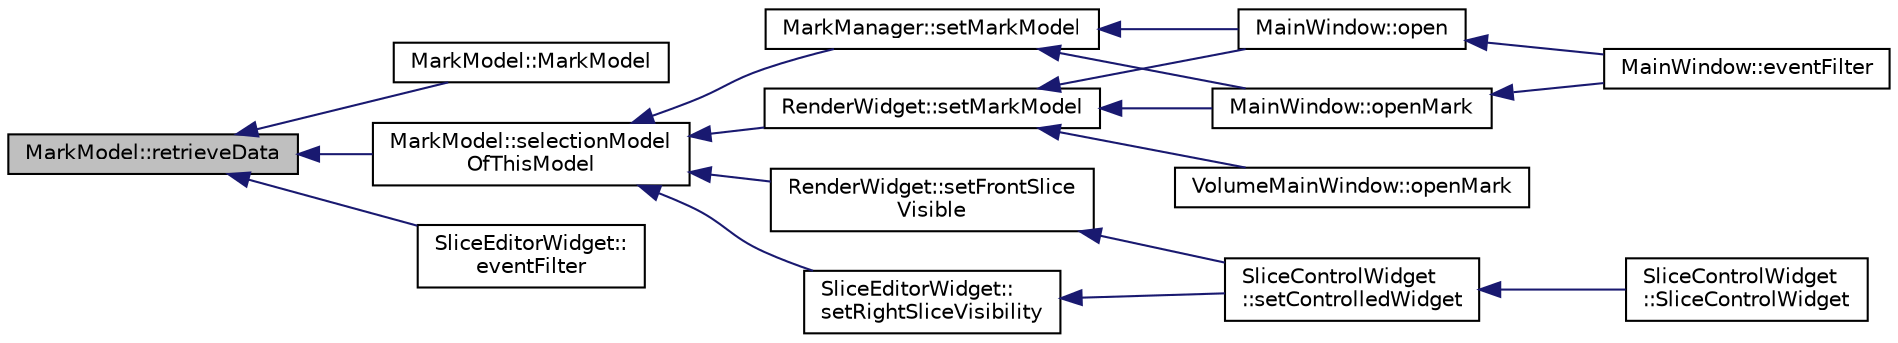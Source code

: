 digraph "MarkModel::retrieveData"
{
  edge [fontname="Helvetica",fontsize="10",labelfontname="Helvetica",labelfontsize="10"];
  node [fontname="Helvetica",fontsize="10",shape=record];
  rankdir="LR";
  Node258 [label="MarkModel::retrieveData",height=0.2,width=0.4,color="black", fillcolor="grey75", style="filled", fontcolor="black"];
  Node258 -> Node259 [dir="back",color="midnightblue",fontsize="10",style="solid",fontname="Helvetica"];
  Node259 [label="MarkModel::MarkModel",height=0.2,width=0.4,color="black", fillcolor="white", style="filled",URL="$class_mark_model.html#a41f493af223c4e686214ab685b46a65a",tooltip="Creates a mark model from a file. "];
  Node258 -> Node260 [dir="back",color="midnightblue",fontsize="10",style="solid",fontname="Helvetica"];
  Node260 [label="MarkModel::selectionModel\lOfThisModel",height=0.2,width=0.4,color="black", fillcolor="white", style="filled",URL="$class_mark_model.html#ad58bc2e692e3b5a0716e20145d135e50"];
  Node260 -> Node261 [dir="back",color="midnightblue",fontsize="10",style="solid",fontname="Helvetica"];
  Node261 [label="MarkManager::setMarkModel",height=0.2,width=0.4,color="black", fillcolor="white", style="filled",URL="$class_mark_manager.html#a1c5504fe103bdbd2402f1bf35081c04a",tooltip="Set new model model to the widget. "];
  Node261 -> Node262 [dir="back",color="midnightblue",fontsize="10",style="solid",fontname="Helvetica"];
  Node262 [label="MainWindow::open",height=0.2,width=0.4,color="black", fillcolor="white", style="filled",URL="$class_main_window.html#a1e8fb82ba2db0b722d9cd49fb05e4952"];
  Node262 -> Node263 [dir="back",color="midnightblue",fontsize="10",style="solid",fontname="Helvetica"];
  Node263 [label="MainWindow::eventFilter",height=0.2,width=0.4,color="black", fillcolor="white", style="filled",URL="$class_main_window.html#ade305265b2120df2489a5ebeb07ebbe1"];
  Node261 -> Node264 [dir="back",color="midnightblue",fontsize="10",style="solid",fontname="Helvetica"];
  Node264 [label="MainWindow::openMark",height=0.2,width=0.4,color="black", fillcolor="white", style="filled",URL="$class_main_window.html#a9cd18140979dd0f5d1312e9c66de19da"];
  Node264 -> Node263 [dir="back",color="midnightblue",fontsize="10",style="solid",fontname="Helvetica"];
  Node260 -> Node265 [dir="back",color="midnightblue",fontsize="10",style="solid",fontname="Helvetica"];
  Node265 [label="RenderWidget::setMarkModel",height=0.2,width=0.4,color="black", fillcolor="white", style="filled",URL="$class_render_widget.html#ae525129d1fd36fa90f7c6674f4b51d70",tooltip="Sets the slice model as the given model. "];
  Node265 -> Node262 [dir="back",color="midnightblue",fontsize="10",style="solid",fontname="Helvetica"];
  Node265 -> Node264 [dir="back",color="midnightblue",fontsize="10",style="solid",fontname="Helvetica"];
  Node265 -> Node266 [dir="back",color="midnightblue",fontsize="10",style="solid",fontname="Helvetica"];
  Node266 [label="VolumeMainWindow::openMark",height=0.2,width=0.4,color="black", fillcolor="white", style="filled",URL="$class_volume_main_window.html#a690eac05cd92c04cfd56e9a7f9fe19b5"];
  Node260 -> Node267 [dir="back",color="midnightblue",fontsize="10",style="solid",fontname="Helvetica"];
  Node267 [label="RenderWidget::setFrontSlice\lVisible",height=0.2,width=0.4,color="black", fillcolor="white", style="filled",URL="$class_render_widget.html#a54d5421db7ae7377116979c9189c9365",tooltip="This property holds the visibility of the front slice when renders data with slice type render..."];
  Node267 -> Node268 [dir="back",color="midnightblue",fontsize="10",style="solid",fontname="Helvetica"];
  Node268 [label="SliceControlWidget\l::setControlledWidget",height=0.2,width=0.4,color="black", fillcolor="white", style="filled",URL="$class_slice_control_widget.html#a22f1c1840e4e0bd6bb7daec1ffcdafc8",tooltip="Sets the controlled widget sliceWidge and volumeWidget to present. "];
  Node268 -> Node269 [dir="back",color="midnightblue",fontsize="10",style="solid",fontname="Helvetica"];
  Node269 [label="SliceControlWidget\l::SliceControlWidget",height=0.2,width=0.4,color="black", fillcolor="white", style="filled",URL="$class_slice_control_widget.html#a57f30c045f08dafbd807c80bd2d862b6",tooltip="Constructs a widget by the given sliceWidget and volumeWidget. "];
  Node260 -> Node270 [dir="back",color="midnightblue",fontsize="10",style="solid",fontname="Helvetica"];
  Node270 [label="SliceEditorWidget::\lsetRightSliceVisibility",height=0.2,width=0.4,color="black", fillcolor="white", style="filled",URL="$class_slice_editor_widget.html#ad994c2599b8cee4b75614e230b2214e6",tooltip="This is a convenience function to set right slice visibility. "];
  Node270 -> Node268 [dir="back",color="midnightblue",fontsize="10",style="solid",fontname="Helvetica"];
  Node258 -> Node271 [dir="back",color="midnightblue",fontsize="10",style="solid",fontname="Helvetica"];
  Node271 [label="SliceEditorWidget::\leventFilter",height=0.2,width=0.4,color="black", fillcolor="white", style="filled",URL="$class_slice_editor_widget.html#a1ec28842041deac02c57bba58ec2d6a0",tooltip="Reimplemented from QWidget::eventFilter. "];
}
